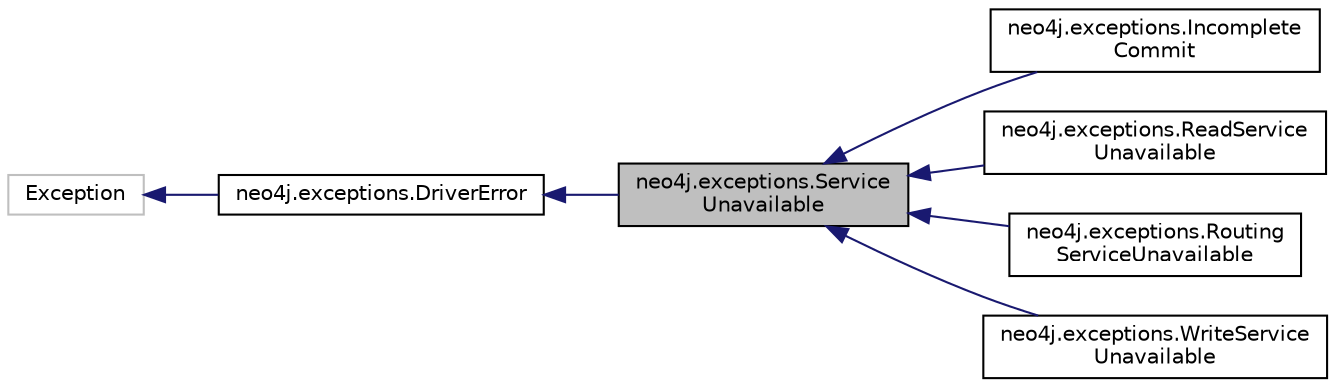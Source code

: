 digraph "neo4j.exceptions.ServiceUnavailable"
{
 // LATEX_PDF_SIZE
  edge [fontname="Helvetica",fontsize="10",labelfontname="Helvetica",labelfontsize="10"];
  node [fontname="Helvetica",fontsize="10",shape=record];
  rankdir="LR";
  Node1 [label="neo4j.exceptions.Service\lUnavailable",height=0.2,width=0.4,color="black", fillcolor="grey75", style="filled", fontcolor="black",tooltip=" "];
  Node2 -> Node1 [dir="back",color="midnightblue",fontsize="10",style="solid"];
  Node2 [label="neo4j.exceptions.DriverError",height=0.2,width=0.4,color="black", fillcolor="white", style="filled",URL="$classneo4j_1_1exceptions_1_1_driver_error.html",tooltip=" "];
  Node3 -> Node2 [dir="back",color="midnightblue",fontsize="10",style="solid"];
  Node3 [label="Exception",height=0.2,width=0.4,color="grey75", fillcolor="white", style="filled",tooltip=" "];
  Node1 -> Node4 [dir="back",color="midnightblue",fontsize="10",style="solid"];
  Node4 [label="neo4j.exceptions.Incomplete\lCommit",height=0.2,width=0.4,color="black", fillcolor="white", style="filled",URL="$classneo4j_1_1exceptions_1_1_incomplete_commit.html",tooltip=" "];
  Node1 -> Node5 [dir="back",color="midnightblue",fontsize="10",style="solid"];
  Node5 [label="neo4j.exceptions.ReadService\lUnavailable",height=0.2,width=0.4,color="black", fillcolor="white", style="filled",URL="$classneo4j_1_1exceptions_1_1_read_service_unavailable.html",tooltip=" "];
  Node1 -> Node6 [dir="back",color="midnightblue",fontsize="10",style="solid"];
  Node6 [label="neo4j.exceptions.Routing\lServiceUnavailable",height=0.2,width=0.4,color="black", fillcolor="white", style="filled",URL="$classneo4j_1_1exceptions_1_1_routing_service_unavailable.html",tooltip=" "];
  Node1 -> Node7 [dir="back",color="midnightblue",fontsize="10",style="solid"];
  Node7 [label="neo4j.exceptions.WriteService\lUnavailable",height=0.2,width=0.4,color="black", fillcolor="white", style="filled",URL="$classneo4j_1_1exceptions_1_1_write_service_unavailable.html",tooltip=" "];
}

